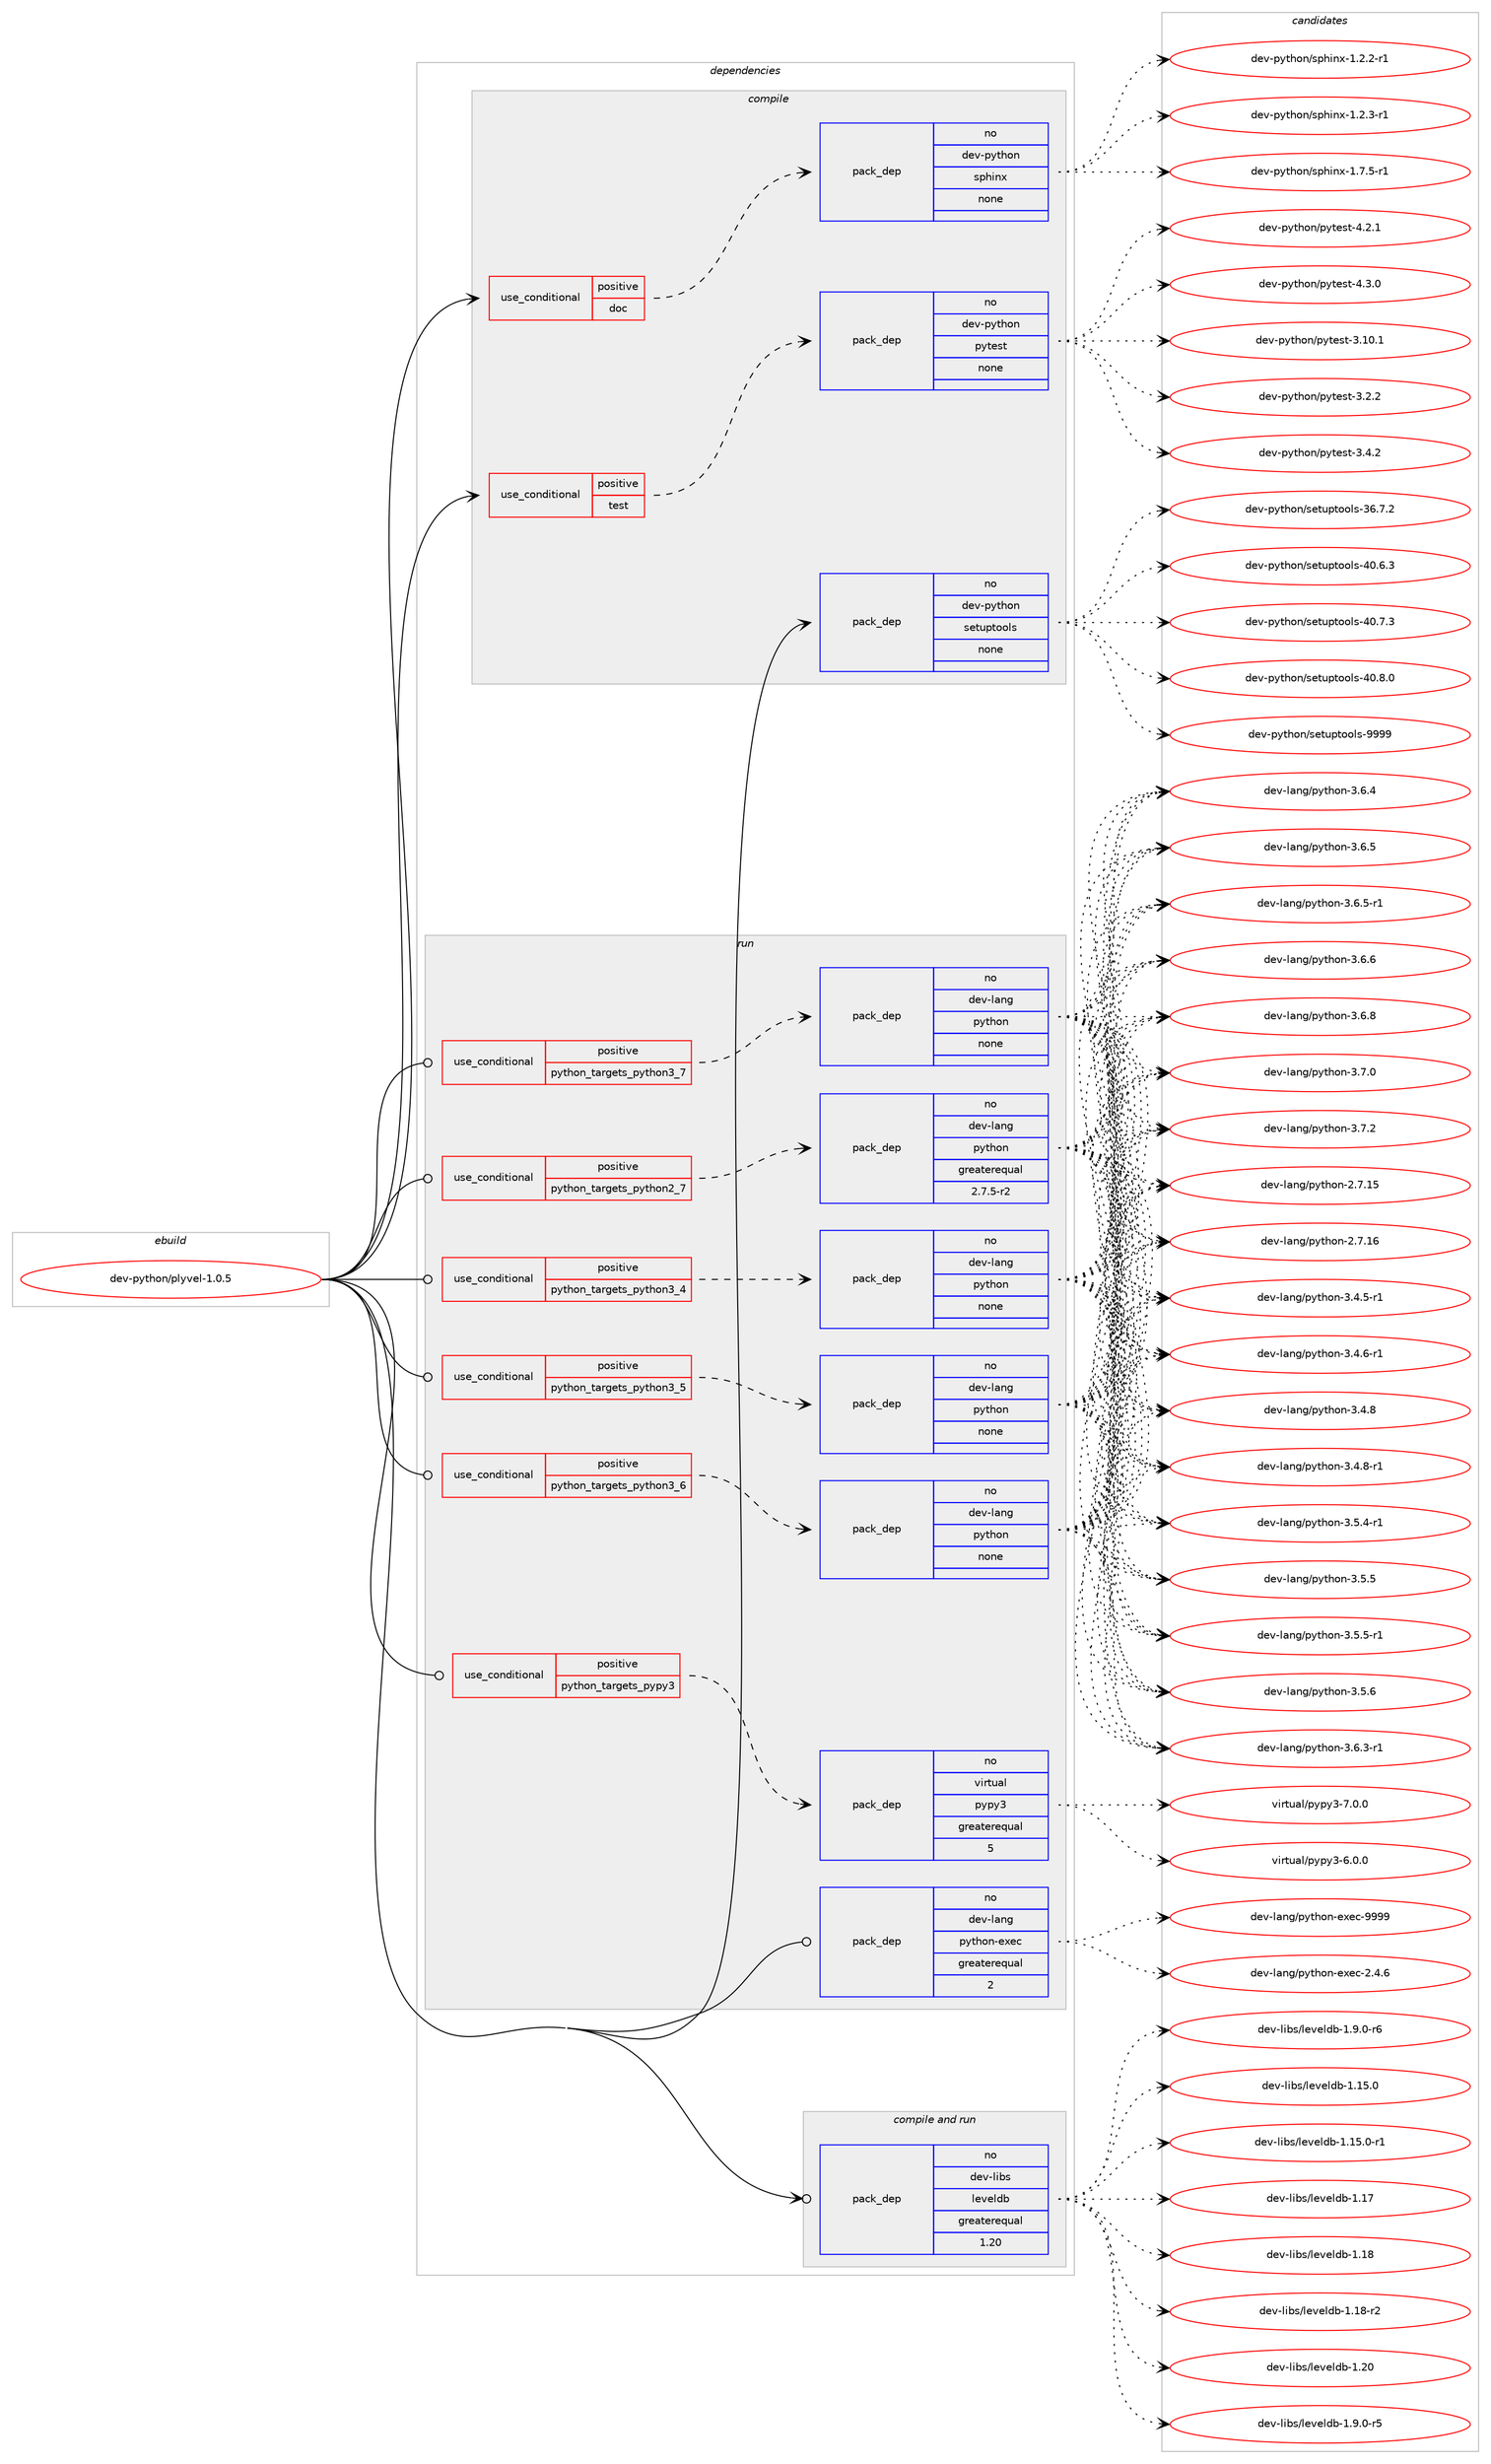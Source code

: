 digraph prolog {

# *************
# Graph options
# *************

newrank=true;
concentrate=true;
compound=true;
graph [rankdir=LR,fontname=Helvetica,fontsize=10,ranksep=1.5];#, ranksep=2.5, nodesep=0.2];
edge  [arrowhead=vee];
node  [fontname=Helvetica,fontsize=10];

# **********
# The ebuild
# **********

subgraph cluster_leftcol {
color=gray;
rank=same;
label=<<i>ebuild</i>>;
id [label="dev-python/plyvel-1.0.5", color=red, width=4, href="../dev-python/plyvel-1.0.5.svg"];
}

# ****************
# The dependencies
# ****************

subgraph cluster_midcol {
color=gray;
label=<<i>dependencies</i>>;
subgraph cluster_compile {
fillcolor="#eeeeee";
style=filled;
label=<<i>compile</i>>;
subgraph cond379662 {
dependency1426096 [label=<<TABLE BORDER="0" CELLBORDER="1" CELLSPACING="0" CELLPADDING="4"><TR><TD ROWSPAN="3" CELLPADDING="10">use_conditional</TD></TR><TR><TD>positive</TD></TR><TR><TD>doc</TD></TR></TABLE>>, shape=none, color=red];
subgraph pack1023124 {
dependency1426097 [label=<<TABLE BORDER="0" CELLBORDER="1" CELLSPACING="0" CELLPADDING="4" WIDTH="220"><TR><TD ROWSPAN="6" CELLPADDING="30">pack_dep</TD></TR><TR><TD WIDTH="110">no</TD></TR><TR><TD>dev-python</TD></TR><TR><TD>sphinx</TD></TR><TR><TD>none</TD></TR><TR><TD></TD></TR></TABLE>>, shape=none, color=blue];
}
dependency1426096:e -> dependency1426097:w [weight=20,style="dashed",arrowhead="vee"];
}
id:e -> dependency1426096:w [weight=20,style="solid",arrowhead="vee"];
subgraph cond379663 {
dependency1426098 [label=<<TABLE BORDER="0" CELLBORDER="1" CELLSPACING="0" CELLPADDING="4"><TR><TD ROWSPAN="3" CELLPADDING="10">use_conditional</TD></TR><TR><TD>positive</TD></TR><TR><TD>test</TD></TR></TABLE>>, shape=none, color=red];
subgraph pack1023125 {
dependency1426099 [label=<<TABLE BORDER="0" CELLBORDER="1" CELLSPACING="0" CELLPADDING="4" WIDTH="220"><TR><TD ROWSPAN="6" CELLPADDING="30">pack_dep</TD></TR><TR><TD WIDTH="110">no</TD></TR><TR><TD>dev-python</TD></TR><TR><TD>pytest</TD></TR><TR><TD>none</TD></TR><TR><TD></TD></TR></TABLE>>, shape=none, color=blue];
}
dependency1426098:e -> dependency1426099:w [weight=20,style="dashed",arrowhead="vee"];
}
id:e -> dependency1426098:w [weight=20,style="solid",arrowhead="vee"];
subgraph pack1023126 {
dependency1426100 [label=<<TABLE BORDER="0" CELLBORDER="1" CELLSPACING="0" CELLPADDING="4" WIDTH="220"><TR><TD ROWSPAN="6" CELLPADDING="30">pack_dep</TD></TR><TR><TD WIDTH="110">no</TD></TR><TR><TD>dev-python</TD></TR><TR><TD>setuptools</TD></TR><TR><TD>none</TD></TR><TR><TD></TD></TR></TABLE>>, shape=none, color=blue];
}
id:e -> dependency1426100:w [weight=20,style="solid",arrowhead="vee"];
}
subgraph cluster_compileandrun {
fillcolor="#eeeeee";
style=filled;
label=<<i>compile and run</i>>;
subgraph pack1023127 {
dependency1426101 [label=<<TABLE BORDER="0" CELLBORDER="1" CELLSPACING="0" CELLPADDING="4" WIDTH="220"><TR><TD ROWSPAN="6" CELLPADDING="30">pack_dep</TD></TR><TR><TD WIDTH="110">no</TD></TR><TR><TD>dev-libs</TD></TR><TR><TD>leveldb</TD></TR><TR><TD>greaterequal</TD></TR><TR><TD>1.20</TD></TR></TABLE>>, shape=none, color=blue];
}
id:e -> dependency1426101:w [weight=20,style="solid",arrowhead="odotvee"];
}
subgraph cluster_run {
fillcolor="#eeeeee";
style=filled;
label=<<i>run</i>>;
subgraph cond379664 {
dependency1426102 [label=<<TABLE BORDER="0" CELLBORDER="1" CELLSPACING="0" CELLPADDING="4"><TR><TD ROWSPAN="3" CELLPADDING="10">use_conditional</TD></TR><TR><TD>positive</TD></TR><TR><TD>python_targets_pypy3</TD></TR></TABLE>>, shape=none, color=red];
subgraph pack1023128 {
dependency1426103 [label=<<TABLE BORDER="0" CELLBORDER="1" CELLSPACING="0" CELLPADDING="4" WIDTH="220"><TR><TD ROWSPAN="6" CELLPADDING="30">pack_dep</TD></TR><TR><TD WIDTH="110">no</TD></TR><TR><TD>virtual</TD></TR><TR><TD>pypy3</TD></TR><TR><TD>greaterequal</TD></TR><TR><TD>5</TD></TR></TABLE>>, shape=none, color=blue];
}
dependency1426102:e -> dependency1426103:w [weight=20,style="dashed",arrowhead="vee"];
}
id:e -> dependency1426102:w [weight=20,style="solid",arrowhead="odot"];
subgraph cond379665 {
dependency1426104 [label=<<TABLE BORDER="0" CELLBORDER="1" CELLSPACING="0" CELLPADDING="4"><TR><TD ROWSPAN="3" CELLPADDING="10">use_conditional</TD></TR><TR><TD>positive</TD></TR><TR><TD>python_targets_python2_7</TD></TR></TABLE>>, shape=none, color=red];
subgraph pack1023129 {
dependency1426105 [label=<<TABLE BORDER="0" CELLBORDER="1" CELLSPACING="0" CELLPADDING="4" WIDTH="220"><TR><TD ROWSPAN="6" CELLPADDING="30">pack_dep</TD></TR><TR><TD WIDTH="110">no</TD></TR><TR><TD>dev-lang</TD></TR><TR><TD>python</TD></TR><TR><TD>greaterequal</TD></TR><TR><TD>2.7.5-r2</TD></TR></TABLE>>, shape=none, color=blue];
}
dependency1426104:e -> dependency1426105:w [weight=20,style="dashed",arrowhead="vee"];
}
id:e -> dependency1426104:w [weight=20,style="solid",arrowhead="odot"];
subgraph cond379666 {
dependency1426106 [label=<<TABLE BORDER="0" CELLBORDER="1" CELLSPACING="0" CELLPADDING="4"><TR><TD ROWSPAN="3" CELLPADDING="10">use_conditional</TD></TR><TR><TD>positive</TD></TR><TR><TD>python_targets_python3_4</TD></TR></TABLE>>, shape=none, color=red];
subgraph pack1023130 {
dependency1426107 [label=<<TABLE BORDER="0" CELLBORDER="1" CELLSPACING="0" CELLPADDING="4" WIDTH="220"><TR><TD ROWSPAN="6" CELLPADDING="30">pack_dep</TD></TR><TR><TD WIDTH="110">no</TD></TR><TR><TD>dev-lang</TD></TR><TR><TD>python</TD></TR><TR><TD>none</TD></TR><TR><TD></TD></TR></TABLE>>, shape=none, color=blue];
}
dependency1426106:e -> dependency1426107:w [weight=20,style="dashed",arrowhead="vee"];
}
id:e -> dependency1426106:w [weight=20,style="solid",arrowhead="odot"];
subgraph cond379667 {
dependency1426108 [label=<<TABLE BORDER="0" CELLBORDER="1" CELLSPACING="0" CELLPADDING="4"><TR><TD ROWSPAN="3" CELLPADDING="10">use_conditional</TD></TR><TR><TD>positive</TD></TR><TR><TD>python_targets_python3_5</TD></TR></TABLE>>, shape=none, color=red];
subgraph pack1023131 {
dependency1426109 [label=<<TABLE BORDER="0" CELLBORDER="1" CELLSPACING="0" CELLPADDING="4" WIDTH="220"><TR><TD ROWSPAN="6" CELLPADDING="30">pack_dep</TD></TR><TR><TD WIDTH="110">no</TD></TR><TR><TD>dev-lang</TD></TR><TR><TD>python</TD></TR><TR><TD>none</TD></TR><TR><TD></TD></TR></TABLE>>, shape=none, color=blue];
}
dependency1426108:e -> dependency1426109:w [weight=20,style="dashed",arrowhead="vee"];
}
id:e -> dependency1426108:w [weight=20,style="solid",arrowhead="odot"];
subgraph cond379668 {
dependency1426110 [label=<<TABLE BORDER="0" CELLBORDER="1" CELLSPACING="0" CELLPADDING="4"><TR><TD ROWSPAN="3" CELLPADDING="10">use_conditional</TD></TR><TR><TD>positive</TD></TR><TR><TD>python_targets_python3_6</TD></TR></TABLE>>, shape=none, color=red];
subgraph pack1023132 {
dependency1426111 [label=<<TABLE BORDER="0" CELLBORDER="1" CELLSPACING="0" CELLPADDING="4" WIDTH="220"><TR><TD ROWSPAN="6" CELLPADDING="30">pack_dep</TD></TR><TR><TD WIDTH="110">no</TD></TR><TR><TD>dev-lang</TD></TR><TR><TD>python</TD></TR><TR><TD>none</TD></TR><TR><TD></TD></TR></TABLE>>, shape=none, color=blue];
}
dependency1426110:e -> dependency1426111:w [weight=20,style="dashed",arrowhead="vee"];
}
id:e -> dependency1426110:w [weight=20,style="solid",arrowhead="odot"];
subgraph cond379669 {
dependency1426112 [label=<<TABLE BORDER="0" CELLBORDER="1" CELLSPACING="0" CELLPADDING="4"><TR><TD ROWSPAN="3" CELLPADDING="10">use_conditional</TD></TR><TR><TD>positive</TD></TR><TR><TD>python_targets_python3_7</TD></TR></TABLE>>, shape=none, color=red];
subgraph pack1023133 {
dependency1426113 [label=<<TABLE BORDER="0" CELLBORDER="1" CELLSPACING="0" CELLPADDING="4" WIDTH="220"><TR><TD ROWSPAN="6" CELLPADDING="30">pack_dep</TD></TR><TR><TD WIDTH="110">no</TD></TR><TR><TD>dev-lang</TD></TR><TR><TD>python</TD></TR><TR><TD>none</TD></TR><TR><TD></TD></TR></TABLE>>, shape=none, color=blue];
}
dependency1426112:e -> dependency1426113:w [weight=20,style="dashed",arrowhead="vee"];
}
id:e -> dependency1426112:w [weight=20,style="solid",arrowhead="odot"];
subgraph pack1023134 {
dependency1426114 [label=<<TABLE BORDER="0" CELLBORDER="1" CELLSPACING="0" CELLPADDING="4" WIDTH="220"><TR><TD ROWSPAN="6" CELLPADDING="30">pack_dep</TD></TR><TR><TD WIDTH="110">no</TD></TR><TR><TD>dev-lang</TD></TR><TR><TD>python-exec</TD></TR><TR><TD>greaterequal</TD></TR><TR><TD>2</TD></TR></TABLE>>, shape=none, color=blue];
}
id:e -> dependency1426114:w [weight=20,style="solid",arrowhead="odot"];
}
}

# **************
# The candidates
# **************

subgraph cluster_choices {
rank=same;
color=gray;
label=<<i>candidates</i>>;

subgraph choice1023124 {
color=black;
nodesep=1;
choice10010111845112121116104111110471151121041051101204549465046504511449 [label="dev-python/sphinx-1.2.2-r1", color=red, width=4,href="../dev-python/sphinx-1.2.2-r1.svg"];
choice10010111845112121116104111110471151121041051101204549465046514511449 [label="dev-python/sphinx-1.2.3-r1", color=red, width=4,href="../dev-python/sphinx-1.2.3-r1.svg"];
choice10010111845112121116104111110471151121041051101204549465546534511449 [label="dev-python/sphinx-1.7.5-r1", color=red, width=4,href="../dev-python/sphinx-1.7.5-r1.svg"];
dependency1426097:e -> choice10010111845112121116104111110471151121041051101204549465046504511449:w [style=dotted,weight="100"];
dependency1426097:e -> choice10010111845112121116104111110471151121041051101204549465046514511449:w [style=dotted,weight="100"];
dependency1426097:e -> choice10010111845112121116104111110471151121041051101204549465546534511449:w [style=dotted,weight="100"];
}
subgraph choice1023125 {
color=black;
nodesep=1;
choice100101118451121211161041111104711212111610111511645514649484649 [label="dev-python/pytest-3.10.1", color=red, width=4,href="../dev-python/pytest-3.10.1.svg"];
choice1001011184511212111610411111047112121116101115116455146504650 [label="dev-python/pytest-3.2.2", color=red, width=4,href="../dev-python/pytest-3.2.2.svg"];
choice1001011184511212111610411111047112121116101115116455146524650 [label="dev-python/pytest-3.4.2", color=red, width=4,href="../dev-python/pytest-3.4.2.svg"];
choice1001011184511212111610411111047112121116101115116455246504649 [label="dev-python/pytest-4.2.1", color=red, width=4,href="../dev-python/pytest-4.2.1.svg"];
choice1001011184511212111610411111047112121116101115116455246514648 [label="dev-python/pytest-4.3.0", color=red, width=4,href="../dev-python/pytest-4.3.0.svg"];
dependency1426099:e -> choice100101118451121211161041111104711212111610111511645514649484649:w [style=dotted,weight="100"];
dependency1426099:e -> choice1001011184511212111610411111047112121116101115116455146504650:w [style=dotted,weight="100"];
dependency1426099:e -> choice1001011184511212111610411111047112121116101115116455146524650:w [style=dotted,weight="100"];
dependency1426099:e -> choice1001011184511212111610411111047112121116101115116455246504649:w [style=dotted,weight="100"];
dependency1426099:e -> choice1001011184511212111610411111047112121116101115116455246514648:w [style=dotted,weight="100"];
}
subgraph choice1023126 {
color=black;
nodesep=1;
choice100101118451121211161041111104711510111611711211611111110811545515446554650 [label="dev-python/setuptools-36.7.2", color=red, width=4,href="../dev-python/setuptools-36.7.2.svg"];
choice100101118451121211161041111104711510111611711211611111110811545524846544651 [label="dev-python/setuptools-40.6.3", color=red, width=4,href="../dev-python/setuptools-40.6.3.svg"];
choice100101118451121211161041111104711510111611711211611111110811545524846554651 [label="dev-python/setuptools-40.7.3", color=red, width=4,href="../dev-python/setuptools-40.7.3.svg"];
choice100101118451121211161041111104711510111611711211611111110811545524846564648 [label="dev-python/setuptools-40.8.0", color=red, width=4,href="../dev-python/setuptools-40.8.0.svg"];
choice10010111845112121116104111110471151011161171121161111111081154557575757 [label="dev-python/setuptools-9999", color=red, width=4,href="../dev-python/setuptools-9999.svg"];
dependency1426100:e -> choice100101118451121211161041111104711510111611711211611111110811545515446554650:w [style=dotted,weight="100"];
dependency1426100:e -> choice100101118451121211161041111104711510111611711211611111110811545524846544651:w [style=dotted,weight="100"];
dependency1426100:e -> choice100101118451121211161041111104711510111611711211611111110811545524846554651:w [style=dotted,weight="100"];
dependency1426100:e -> choice100101118451121211161041111104711510111611711211611111110811545524846564648:w [style=dotted,weight="100"];
dependency1426100:e -> choice10010111845112121116104111110471151011161171121161111111081154557575757:w [style=dotted,weight="100"];
}
subgraph choice1023127 {
color=black;
nodesep=1;
choice1001011184510810598115471081011181011081009845494649534648 [label="dev-libs/leveldb-1.15.0", color=red, width=4,href="../dev-libs/leveldb-1.15.0.svg"];
choice10010111845108105981154710810111810110810098454946495346484511449 [label="dev-libs/leveldb-1.15.0-r1", color=red, width=4,href="../dev-libs/leveldb-1.15.0-r1.svg"];
choice100101118451081059811547108101118101108100984549464955 [label="dev-libs/leveldb-1.17", color=red, width=4,href="../dev-libs/leveldb-1.17.svg"];
choice100101118451081059811547108101118101108100984549464956 [label="dev-libs/leveldb-1.18", color=red, width=4,href="../dev-libs/leveldb-1.18.svg"];
choice1001011184510810598115471081011181011081009845494649564511450 [label="dev-libs/leveldb-1.18-r2", color=red, width=4,href="../dev-libs/leveldb-1.18-r2.svg"];
choice100101118451081059811547108101118101108100984549465048 [label="dev-libs/leveldb-1.20", color=red, width=4,href="../dev-libs/leveldb-1.20.svg"];
choice100101118451081059811547108101118101108100984549465746484511453 [label="dev-libs/leveldb-1.9.0-r5", color=red, width=4,href="../dev-libs/leveldb-1.9.0-r5.svg"];
choice100101118451081059811547108101118101108100984549465746484511454 [label="dev-libs/leveldb-1.9.0-r6", color=red, width=4,href="../dev-libs/leveldb-1.9.0-r6.svg"];
dependency1426101:e -> choice1001011184510810598115471081011181011081009845494649534648:w [style=dotted,weight="100"];
dependency1426101:e -> choice10010111845108105981154710810111810110810098454946495346484511449:w [style=dotted,weight="100"];
dependency1426101:e -> choice100101118451081059811547108101118101108100984549464955:w [style=dotted,weight="100"];
dependency1426101:e -> choice100101118451081059811547108101118101108100984549464956:w [style=dotted,weight="100"];
dependency1426101:e -> choice1001011184510810598115471081011181011081009845494649564511450:w [style=dotted,weight="100"];
dependency1426101:e -> choice100101118451081059811547108101118101108100984549465048:w [style=dotted,weight="100"];
dependency1426101:e -> choice100101118451081059811547108101118101108100984549465746484511453:w [style=dotted,weight="100"];
dependency1426101:e -> choice100101118451081059811547108101118101108100984549465746484511454:w [style=dotted,weight="100"];
}
subgraph choice1023128 {
color=black;
nodesep=1;
choice118105114116117971084711212111212151455446484648 [label="virtual/pypy3-6.0.0", color=red, width=4,href="../virtual/pypy3-6.0.0.svg"];
choice118105114116117971084711212111212151455546484648 [label="virtual/pypy3-7.0.0", color=red, width=4,href="../virtual/pypy3-7.0.0.svg"];
dependency1426103:e -> choice118105114116117971084711212111212151455446484648:w [style=dotted,weight="100"];
dependency1426103:e -> choice118105114116117971084711212111212151455546484648:w [style=dotted,weight="100"];
}
subgraph choice1023129 {
color=black;
nodesep=1;
choice10010111845108971101034711212111610411111045504655464953 [label="dev-lang/python-2.7.15", color=red, width=4,href="../dev-lang/python-2.7.15.svg"];
choice10010111845108971101034711212111610411111045504655464954 [label="dev-lang/python-2.7.16", color=red, width=4,href="../dev-lang/python-2.7.16.svg"];
choice1001011184510897110103471121211161041111104551465246534511449 [label="dev-lang/python-3.4.5-r1", color=red, width=4,href="../dev-lang/python-3.4.5-r1.svg"];
choice1001011184510897110103471121211161041111104551465246544511449 [label="dev-lang/python-3.4.6-r1", color=red, width=4,href="../dev-lang/python-3.4.6-r1.svg"];
choice100101118451089711010347112121116104111110455146524656 [label="dev-lang/python-3.4.8", color=red, width=4,href="../dev-lang/python-3.4.8.svg"];
choice1001011184510897110103471121211161041111104551465246564511449 [label="dev-lang/python-3.4.8-r1", color=red, width=4,href="../dev-lang/python-3.4.8-r1.svg"];
choice1001011184510897110103471121211161041111104551465346524511449 [label="dev-lang/python-3.5.4-r1", color=red, width=4,href="../dev-lang/python-3.5.4-r1.svg"];
choice100101118451089711010347112121116104111110455146534653 [label="dev-lang/python-3.5.5", color=red, width=4,href="../dev-lang/python-3.5.5.svg"];
choice1001011184510897110103471121211161041111104551465346534511449 [label="dev-lang/python-3.5.5-r1", color=red, width=4,href="../dev-lang/python-3.5.5-r1.svg"];
choice100101118451089711010347112121116104111110455146534654 [label="dev-lang/python-3.5.6", color=red, width=4,href="../dev-lang/python-3.5.6.svg"];
choice1001011184510897110103471121211161041111104551465446514511449 [label="dev-lang/python-3.6.3-r1", color=red, width=4,href="../dev-lang/python-3.6.3-r1.svg"];
choice100101118451089711010347112121116104111110455146544652 [label="dev-lang/python-3.6.4", color=red, width=4,href="../dev-lang/python-3.6.4.svg"];
choice100101118451089711010347112121116104111110455146544653 [label="dev-lang/python-3.6.5", color=red, width=4,href="../dev-lang/python-3.6.5.svg"];
choice1001011184510897110103471121211161041111104551465446534511449 [label="dev-lang/python-3.6.5-r1", color=red, width=4,href="../dev-lang/python-3.6.5-r1.svg"];
choice100101118451089711010347112121116104111110455146544654 [label="dev-lang/python-3.6.6", color=red, width=4,href="../dev-lang/python-3.6.6.svg"];
choice100101118451089711010347112121116104111110455146544656 [label="dev-lang/python-3.6.8", color=red, width=4,href="../dev-lang/python-3.6.8.svg"];
choice100101118451089711010347112121116104111110455146554648 [label="dev-lang/python-3.7.0", color=red, width=4,href="../dev-lang/python-3.7.0.svg"];
choice100101118451089711010347112121116104111110455146554650 [label="dev-lang/python-3.7.2", color=red, width=4,href="../dev-lang/python-3.7.2.svg"];
dependency1426105:e -> choice10010111845108971101034711212111610411111045504655464953:w [style=dotted,weight="100"];
dependency1426105:e -> choice10010111845108971101034711212111610411111045504655464954:w [style=dotted,weight="100"];
dependency1426105:e -> choice1001011184510897110103471121211161041111104551465246534511449:w [style=dotted,weight="100"];
dependency1426105:e -> choice1001011184510897110103471121211161041111104551465246544511449:w [style=dotted,weight="100"];
dependency1426105:e -> choice100101118451089711010347112121116104111110455146524656:w [style=dotted,weight="100"];
dependency1426105:e -> choice1001011184510897110103471121211161041111104551465246564511449:w [style=dotted,weight="100"];
dependency1426105:e -> choice1001011184510897110103471121211161041111104551465346524511449:w [style=dotted,weight="100"];
dependency1426105:e -> choice100101118451089711010347112121116104111110455146534653:w [style=dotted,weight="100"];
dependency1426105:e -> choice1001011184510897110103471121211161041111104551465346534511449:w [style=dotted,weight="100"];
dependency1426105:e -> choice100101118451089711010347112121116104111110455146534654:w [style=dotted,weight="100"];
dependency1426105:e -> choice1001011184510897110103471121211161041111104551465446514511449:w [style=dotted,weight="100"];
dependency1426105:e -> choice100101118451089711010347112121116104111110455146544652:w [style=dotted,weight="100"];
dependency1426105:e -> choice100101118451089711010347112121116104111110455146544653:w [style=dotted,weight="100"];
dependency1426105:e -> choice1001011184510897110103471121211161041111104551465446534511449:w [style=dotted,weight="100"];
dependency1426105:e -> choice100101118451089711010347112121116104111110455146544654:w [style=dotted,weight="100"];
dependency1426105:e -> choice100101118451089711010347112121116104111110455146544656:w [style=dotted,weight="100"];
dependency1426105:e -> choice100101118451089711010347112121116104111110455146554648:w [style=dotted,weight="100"];
dependency1426105:e -> choice100101118451089711010347112121116104111110455146554650:w [style=dotted,weight="100"];
}
subgraph choice1023130 {
color=black;
nodesep=1;
choice10010111845108971101034711212111610411111045504655464953 [label="dev-lang/python-2.7.15", color=red, width=4,href="../dev-lang/python-2.7.15.svg"];
choice10010111845108971101034711212111610411111045504655464954 [label="dev-lang/python-2.7.16", color=red, width=4,href="../dev-lang/python-2.7.16.svg"];
choice1001011184510897110103471121211161041111104551465246534511449 [label="dev-lang/python-3.4.5-r1", color=red, width=4,href="../dev-lang/python-3.4.5-r1.svg"];
choice1001011184510897110103471121211161041111104551465246544511449 [label="dev-lang/python-3.4.6-r1", color=red, width=4,href="../dev-lang/python-3.4.6-r1.svg"];
choice100101118451089711010347112121116104111110455146524656 [label="dev-lang/python-3.4.8", color=red, width=4,href="../dev-lang/python-3.4.8.svg"];
choice1001011184510897110103471121211161041111104551465246564511449 [label="dev-lang/python-3.4.8-r1", color=red, width=4,href="../dev-lang/python-3.4.8-r1.svg"];
choice1001011184510897110103471121211161041111104551465346524511449 [label="dev-lang/python-3.5.4-r1", color=red, width=4,href="../dev-lang/python-3.5.4-r1.svg"];
choice100101118451089711010347112121116104111110455146534653 [label="dev-lang/python-3.5.5", color=red, width=4,href="../dev-lang/python-3.5.5.svg"];
choice1001011184510897110103471121211161041111104551465346534511449 [label="dev-lang/python-3.5.5-r1", color=red, width=4,href="../dev-lang/python-3.5.5-r1.svg"];
choice100101118451089711010347112121116104111110455146534654 [label="dev-lang/python-3.5.6", color=red, width=4,href="../dev-lang/python-3.5.6.svg"];
choice1001011184510897110103471121211161041111104551465446514511449 [label="dev-lang/python-3.6.3-r1", color=red, width=4,href="../dev-lang/python-3.6.3-r1.svg"];
choice100101118451089711010347112121116104111110455146544652 [label="dev-lang/python-3.6.4", color=red, width=4,href="../dev-lang/python-3.6.4.svg"];
choice100101118451089711010347112121116104111110455146544653 [label="dev-lang/python-3.6.5", color=red, width=4,href="../dev-lang/python-3.6.5.svg"];
choice1001011184510897110103471121211161041111104551465446534511449 [label="dev-lang/python-3.6.5-r1", color=red, width=4,href="../dev-lang/python-3.6.5-r1.svg"];
choice100101118451089711010347112121116104111110455146544654 [label="dev-lang/python-3.6.6", color=red, width=4,href="../dev-lang/python-3.6.6.svg"];
choice100101118451089711010347112121116104111110455146544656 [label="dev-lang/python-3.6.8", color=red, width=4,href="../dev-lang/python-3.6.8.svg"];
choice100101118451089711010347112121116104111110455146554648 [label="dev-lang/python-3.7.0", color=red, width=4,href="../dev-lang/python-3.7.0.svg"];
choice100101118451089711010347112121116104111110455146554650 [label="dev-lang/python-3.7.2", color=red, width=4,href="../dev-lang/python-3.7.2.svg"];
dependency1426107:e -> choice10010111845108971101034711212111610411111045504655464953:w [style=dotted,weight="100"];
dependency1426107:e -> choice10010111845108971101034711212111610411111045504655464954:w [style=dotted,weight="100"];
dependency1426107:e -> choice1001011184510897110103471121211161041111104551465246534511449:w [style=dotted,weight="100"];
dependency1426107:e -> choice1001011184510897110103471121211161041111104551465246544511449:w [style=dotted,weight="100"];
dependency1426107:e -> choice100101118451089711010347112121116104111110455146524656:w [style=dotted,weight="100"];
dependency1426107:e -> choice1001011184510897110103471121211161041111104551465246564511449:w [style=dotted,weight="100"];
dependency1426107:e -> choice1001011184510897110103471121211161041111104551465346524511449:w [style=dotted,weight="100"];
dependency1426107:e -> choice100101118451089711010347112121116104111110455146534653:w [style=dotted,weight="100"];
dependency1426107:e -> choice1001011184510897110103471121211161041111104551465346534511449:w [style=dotted,weight="100"];
dependency1426107:e -> choice100101118451089711010347112121116104111110455146534654:w [style=dotted,weight="100"];
dependency1426107:e -> choice1001011184510897110103471121211161041111104551465446514511449:w [style=dotted,weight="100"];
dependency1426107:e -> choice100101118451089711010347112121116104111110455146544652:w [style=dotted,weight="100"];
dependency1426107:e -> choice100101118451089711010347112121116104111110455146544653:w [style=dotted,weight="100"];
dependency1426107:e -> choice1001011184510897110103471121211161041111104551465446534511449:w [style=dotted,weight="100"];
dependency1426107:e -> choice100101118451089711010347112121116104111110455146544654:w [style=dotted,weight="100"];
dependency1426107:e -> choice100101118451089711010347112121116104111110455146544656:w [style=dotted,weight="100"];
dependency1426107:e -> choice100101118451089711010347112121116104111110455146554648:w [style=dotted,weight="100"];
dependency1426107:e -> choice100101118451089711010347112121116104111110455146554650:w [style=dotted,weight="100"];
}
subgraph choice1023131 {
color=black;
nodesep=1;
choice10010111845108971101034711212111610411111045504655464953 [label="dev-lang/python-2.7.15", color=red, width=4,href="../dev-lang/python-2.7.15.svg"];
choice10010111845108971101034711212111610411111045504655464954 [label="dev-lang/python-2.7.16", color=red, width=4,href="../dev-lang/python-2.7.16.svg"];
choice1001011184510897110103471121211161041111104551465246534511449 [label="dev-lang/python-3.4.5-r1", color=red, width=4,href="../dev-lang/python-3.4.5-r1.svg"];
choice1001011184510897110103471121211161041111104551465246544511449 [label="dev-lang/python-3.4.6-r1", color=red, width=4,href="../dev-lang/python-3.4.6-r1.svg"];
choice100101118451089711010347112121116104111110455146524656 [label="dev-lang/python-3.4.8", color=red, width=4,href="../dev-lang/python-3.4.8.svg"];
choice1001011184510897110103471121211161041111104551465246564511449 [label="dev-lang/python-3.4.8-r1", color=red, width=4,href="../dev-lang/python-3.4.8-r1.svg"];
choice1001011184510897110103471121211161041111104551465346524511449 [label="dev-lang/python-3.5.4-r1", color=red, width=4,href="../dev-lang/python-3.5.4-r1.svg"];
choice100101118451089711010347112121116104111110455146534653 [label="dev-lang/python-3.5.5", color=red, width=4,href="../dev-lang/python-3.5.5.svg"];
choice1001011184510897110103471121211161041111104551465346534511449 [label="dev-lang/python-3.5.5-r1", color=red, width=4,href="../dev-lang/python-3.5.5-r1.svg"];
choice100101118451089711010347112121116104111110455146534654 [label="dev-lang/python-3.5.6", color=red, width=4,href="../dev-lang/python-3.5.6.svg"];
choice1001011184510897110103471121211161041111104551465446514511449 [label="dev-lang/python-3.6.3-r1", color=red, width=4,href="../dev-lang/python-3.6.3-r1.svg"];
choice100101118451089711010347112121116104111110455146544652 [label="dev-lang/python-3.6.4", color=red, width=4,href="../dev-lang/python-3.6.4.svg"];
choice100101118451089711010347112121116104111110455146544653 [label="dev-lang/python-3.6.5", color=red, width=4,href="../dev-lang/python-3.6.5.svg"];
choice1001011184510897110103471121211161041111104551465446534511449 [label="dev-lang/python-3.6.5-r1", color=red, width=4,href="../dev-lang/python-3.6.5-r1.svg"];
choice100101118451089711010347112121116104111110455146544654 [label="dev-lang/python-3.6.6", color=red, width=4,href="../dev-lang/python-3.6.6.svg"];
choice100101118451089711010347112121116104111110455146544656 [label="dev-lang/python-3.6.8", color=red, width=4,href="../dev-lang/python-3.6.8.svg"];
choice100101118451089711010347112121116104111110455146554648 [label="dev-lang/python-3.7.0", color=red, width=4,href="../dev-lang/python-3.7.0.svg"];
choice100101118451089711010347112121116104111110455146554650 [label="dev-lang/python-3.7.2", color=red, width=4,href="../dev-lang/python-3.7.2.svg"];
dependency1426109:e -> choice10010111845108971101034711212111610411111045504655464953:w [style=dotted,weight="100"];
dependency1426109:e -> choice10010111845108971101034711212111610411111045504655464954:w [style=dotted,weight="100"];
dependency1426109:e -> choice1001011184510897110103471121211161041111104551465246534511449:w [style=dotted,weight="100"];
dependency1426109:e -> choice1001011184510897110103471121211161041111104551465246544511449:w [style=dotted,weight="100"];
dependency1426109:e -> choice100101118451089711010347112121116104111110455146524656:w [style=dotted,weight="100"];
dependency1426109:e -> choice1001011184510897110103471121211161041111104551465246564511449:w [style=dotted,weight="100"];
dependency1426109:e -> choice1001011184510897110103471121211161041111104551465346524511449:w [style=dotted,weight="100"];
dependency1426109:e -> choice100101118451089711010347112121116104111110455146534653:w [style=dotted,weight="100"];
dependency1426109:e -> choice1001011184510897110103471121211161041111104551465346534511449:w [style=dotted,weight="100"];
dependency1426109:e -> choice100101118451089711010347112121116104111110455146534654:w [style=dotted,weight="100"];
dependency1426109:e -> choice1001011184510897110103471121211161041111104551465446514511449:w [style=dotted,weight="100"];
dependency1426109:e -> choice100101118451089711010347112121116104111110455146544652:w [style=dotted,weight="100"];
dependency1426109:e -> choice100101118451089711010347112121116104111110455146544653:w [style=dotted,weight="100"];
dependency1426109:e -> choice1001011184510897110103471121211161041111104551465446534511449:w [style=dotted,weight="100"];
dependency1426109:e -> choice100101118451089711010347112121116104111110455146544654:w [style=dotted,weight="100"];
dependency1426109:e -> choice100101118451089711010347112121116104111110455146544656:w [style=dotted,weight="100"];
dependency1426109:e -> choice100101118451089711010347112121116104111110455146554648:w [style=dotted,weight="100"];
dependency1426109:e -> choice100101118451089711010347112121116104111110455146554650:w [style=dotted,weight="100"];
}
subgraph choice1023132 {
color=black;
nodesep=1;
choice10010111845108971101034711212111610411111045504655464953 [label="dev-lang/python-2.7.15", color=red, width=4,href="../dev-lang/python-2.7.15.svg"];
choice10010111845108971101034711212111610411111045504655464954 [label="dev-lang/python-2.7.16", color=red, width=4,href="../dev-lang/python-2.7.16.svg"];
choice1001011184510897110103471121211161041111104551465246534511449 [label="dev-lang/python-3.4.5-r1", color=red, width=4,href="../dev-lang/python-3.4.5-r1.svg"];
choice1001011184510897110103471121211161041111104551465246544511449 [label="dev-lang/python-3.4.6-r1", color=red, width=4,href="../dev-lang/python-3.4.6-r1.svg"];
choice100101118451089711010347112121116104111110455146524656 [label="dev-lang/python-3.4.8", color=red, width=4,href="../dev-lang/python-3.4.8.svg"];
choice1001011184510897110103471121211161041111104551465246564511449 [label="dev-lang/python-3.4.8-r1", color=red, width=4,href="../dev-lang/python-3.4.8-r1.svg"];
choice1001011184510897110103471121211161041111104551465346524511449 [label="dev-lang/python-3.5.4-r1", color=red, width=4,href="../dev-lang/python-3.5.4-r1.svg"];
choice100101118451089711010347112121116104111110455146534653 [label="dev-lang/python-3.5.5", color=red, width=4,href="../dev-lang/python-3.5.5.svg"];
choice1001011184510897110103471121211161041111104551465346534511449 [label="dev-lang/python-3.5.5-r1", color=red, width=4,href="../dev-lang/python-3.5.5-r1.svg"];
choice100101118451089711010347112121116104111110455146534654 [label="dev-lang/python-3.5.6", color=red, width=4,href="../dev-lang/python-3.5.6.svg"];
choice1001011184510897110103471121211161041111104551465446514511449 [label="dev-lang/python-3.6.3-r1", color=red, width=4,href="../dev-lang/python-3.6.3-r1.svg"];
choice100101118451089711010347112121116104111110455146544652 [label="dev-lang/python-3.6.4", color=red, width=4,href="../dev-lang/python-3.6.4.svg"];
choice100101118451089711010347112121116104111110455146544653 [label="dev-lang/python-3.6.5", color=red, width=4,href="../dev-lang/python-3.6.5.svg"];
choice1001011184510897110103471121211161041111104551465446534511449 [label="dev-lang/python-3.6.5-r1", color=red, width=4,href="../dev-lang/python-3.6.5-r1.svg"];
choice100101118451089711010347112121116104111110455146544654 [label="dev-lang/python-3.6.6", color=red, width=4,href="../dev-lang/python-3.6.6.svg"];
choice100101118451089711010347112121116104111110455146544656 [label="dev-lang/python-3.6.8", color=red, width=4,href="../dev-lang/python-3.6.8.svg"];
choice100101118451089711010347112121116104111110455146554648 [label="dev-lang/python-3.7.0", color=red, width=4,href="../dev-lang/python-3.7.0.svg"];
choice100101118451089711010347112121116104111110455146554650 [label="dev-lang/python-3.7.2", color=red, width=4,href="../dev-lang/python-3.7.2.svg"];
dependency1426111:e -> choice10010111845108971101034711212111610411111045504655464953:w [style=dotted,weight="100"];
dependency1426111:e -> choice10010111845108971101034711212111610411111045504655464954:w [style=dotted,weight="100"];
dependency1426111:e -> choice1001011184510897110103471121211161041111104551465246534511449:w [style=dotted,weight="100"];
dependency1426111:e -> choice1001011184510897110103471121211161041111104551465246544511449:w [style=dotted,weight="100"];
dependency1426111:e -> choice100101118451089711010347112121116104111110455146524656:w [style=dotted,weight="100"];
dependency1426111:e -> choice1001011184510897110103471121211161041111104551465246564511449:w [style=dotted,weight="100"];
dependency1426111:e -> choice1001011184510897110103471121211161041111104551465346524511449:w [style=dotted,weight="100"];
dependency1426111:e -> choice100101118451089711010347112121116104111110455146534653:w [style=dotted,weight="100"];
dependency1426111:e -> choice1001011184510897110103471121211161041111104551465346534511449:w [style=dotted,weight="100"];
dependency1426111:e -> choice100101118451089711010347112121116104111110455146534654:w [style=dotted,weight="100"];
dependency1426111:e -> choice1001011184510897110103471121211161041111104551465446514511449:w [style=dotted,weight="100"];
dependency1426111:e -> choice100101118451089711010347112121116104111110455146544652:w [style=dotted,weight="100"];
dependency1426111:e -> choice100101118451089711010347112121116104111110455146544653:w [style=dotted,weight="100"];
dependency1426111:e -> choice1001011184510897110103471121211161041111104551465446534511449:w [style=dotted,weight="100"];
dependency1426111:e -> choice100101118451089711010347112121116104111110455146544654:w [style=dotted,weight="100"];
dependency1426111:e -> choice100101118451089711010347112121116104111110455146544656:w [style=dotted,weight="100"];
dependency1426111:e -> choice100101118451089711010347112121116104111110455146554648:w [style=dotted,weight="100"];
dependency1426111:e -> choice100101118451089711010347112121116104111110455146554650:w [style=dotted,weight="100"];
}
subgraph choice1023133 {
color=black;
nodesep=1;
choice10010111845108971101034711212111610411111045504655464953 [label="dev-lang/python-2.7.15", color=red, width=4,href="../dev-lang/python-2.7.15.svg"];
choice10010111845108971101034711212111610411111045504655464954 [label="dev-lang/python-2.7.16", color=red, width=4,href="../dev-lang/python-2.7.16.svg"];
choice1001011184510897110103471121211161041111104551465246534511449 [label="dev-lang/python-3.4.5-r1", color=red, width=4,href="../dev-lang/python-3.4.5-r1.svg"];
choice1001011184510897110103471121211161041111104551465246544511449 [label="dev-lang/python-3.4.6-r1", color=red, width=4,href="../dev-lang/python-3.4.6-r1.svg"];
choice100101118451089711010347112121116104111110455146524656 [label="dev-lang/python-3.4.8", color=red, width=4,href="../dev-lang/python-3.4.8.svg"];
choice1001011184510897110103471121211161041111104551465246564511449 [label="dev-lang/python-3.4.8-r1", color=red, width=4,href="../dev-lang/python-3.4.8-r1.svg"];
choice1001011184510897110103471121211161041111104551465346524511449 [label="dev-lang/python-3.5.4-r1", color=red, width=4,href="../dev-lang/python-3.5.4-r1.svg"];
choice100101118451089711010347112121116104111110455146534653 [label="dev-lang/python-3.5.5", color=red, width=4,href="../dev-lang/python-3.5.5.svg"];
choice1001011184510897110103471121211161041111104551465346534511449 [label="dev-lang/python-3.5.5-r1", color=red, width=4,href="../dev-lang/python-3.5.5-r1.svg"];
choice100101118451089711010347112121116104111110455146534654 [label="dev-lang/python-3.5.6", color=red, width=4,href="../dev-lang/python-3.5.6.svg"];
choice1001011184510897110103471121211161041111104551465446514511449 [label="dev-lang/python-3.6.3-r1", color=red, width=4,href="../dev-lang/python-3.6.3-r1.svg"];
choice100101118451089711010347112121116104111110455146544652 [label="dev-lang/python-3.6.4", color=red, width=4,href="../dev-lang/python-3.6.4.svg"];
choice100101118451089711010347112121116104111110455146544653 [label="dev-lang/python-3.6.5", color=red, width=4,href="../dev-lang/python-3.6.5.svg"];
choice1001011184510897110103471121211161041111104551465446534511449 [label="dev-lang/python-3.6.5-r1", color=red, width=4,href="../dev-lang/python-3.6.5-r1.svg"];
choice100101118451089711010347112121116104111110455146544654 [label="dev-lang/python-3.6.6", color=red, width=4,href="../dev-lang/python-3.6.6.svg"];
choice100101118451089711010347112121116104111110455146544656 [label="dev-lang/python-3.6.8", color=red, width=4,href="../dev-lang/python-3.6.8.svg"];
choice100101118451089711010347112121116104111110455146554648 [label="dev-lang/python-3.7.0", color=red, width=4,href="../dev-lang/python-3.7.0.svg"];
choice100101118451089711010347112121116104111110455146554650 [label="dev-lang/python-3.7.2", color=red, width=4,href="../dev-lang/python-3.7.2.svg"];
dependency1426113:e -> choice10010111845108971101034711212111610411111045504655464953:w [style=dotted,weight="100"];
dependency1426113:e -> choice10010111845108971101034711212111610411111045504655464954:w [style=dotted,weight="100"];
dependency1426113:e -> choice1001011184510897110103471121211161041111104551465246534511449:w [style=dotted,weight="100"];
dependency1426113:e -> choice1001011184510897110103471121211161041111104551465246544511449:w [style=dotted,weight="100"];
dependency1426113:e -> choice100101118451089711010347112121116104111110455146524656:w [style=dotted,weight="100"];
dependency1426113:e -> choice1001011184510897110103471121211161041111104551465246564511449:w [style=dotted,weight="100"];
dependency1426113:e -> choice1001011184510897110103471121211161041111104551465346524511449:w [style=dotted,weight="100"];
dependency1426113:e -> choice100101118451089711010347112121116104111110455146534653:w [style=dotted,weight="100"];
dependency1426113:e -> choice1001011184510897110103471121211161041111104551465346534511449:w [style=dotted,weight="100"];
dependency1426113:e -> choice100101118451089711010347112121116104111110455146534654:w [style=dotted,weight="100"];
dependency1426113:e -> choice1001011184510897110103471121211161041111104551465446514511449:w [style=dotted,weight="100"];
dependency1426113:e -> choice100101118451089711010347112121116104111110455146544652:w [style=dotted,weight="100"];
dependency1426113:e -> choice100101118451089711010347112121116104111110455146544653:w [style=dotted,weight="100"];
dependency1426113:e -> choice1001011184510897110103471121211161041111104551465446534511449:w [style=dotted,weight="100"];
dependency1426113:e -> choice100101118451089711010347112121116104111110455146544654:w [style=dotted,weight="100"];
dependency1426113:e -> choice100101118451089711010347112121116104111110455146544656:w [style=dotted,weight="100"];
dependency1426113:e -> choice100101118451089711010347112121116104111110455146554648:w [style=dotted,weight="100"];
dependency1426113:e -> choice100101118451089711010347112121116104111110455146554650:w [style=dotted,weight="100"];
}
subgraph choice1023134 {
color=black;
nodesep=1;
choice1001011184510897110103471121211161041111104510112010199455046524654 [label="dev-lang/python-exec-2.4.6", color=red, width=4,href="../dev-lang/python-exec-2.4.6.svg"];
choice10010111845108971101034711212111610411111045101120101994557575757 [label="dev-lang/python-exec-9999", color=red, width=4,href="../dev-lang/python-exec-9999.svg"];
dependency1426114:e -> choice1001011184510897110103471121211161041111104510112010199455046524654:w [style=dotted,weight="100"];
dependency1426114:e -> choice10010111845108971101034711212111610411111045101120101994557575757:w [style=dotted,weight="100"];
}
}

}
